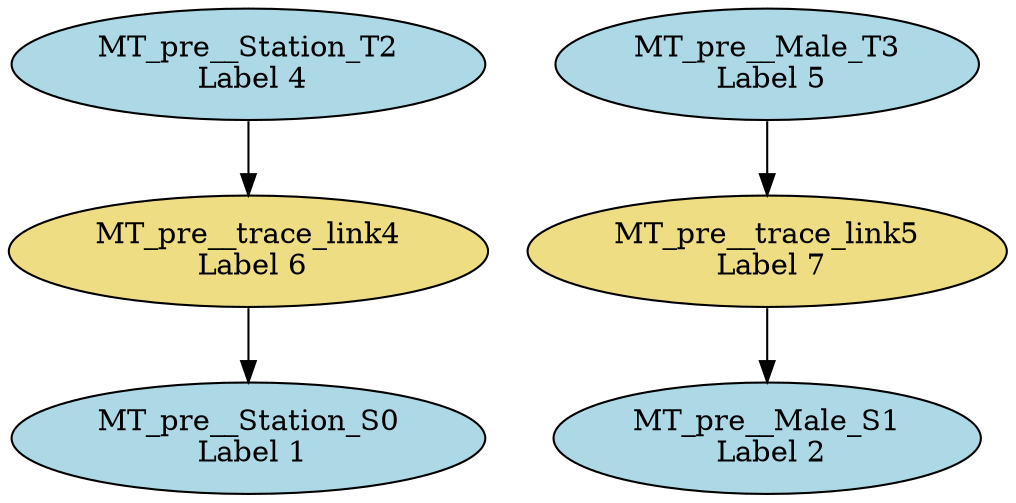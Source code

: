 digraph traceChecker_HSM2SM_trace_checkLHS {
"MT_pre__Station_S0\n Label 1" [style=filled, fillcolor=lightblue];
"MT_pre__Male_S1\n Label 2" [style=filled, fillcolor=lightblue];
"MT_pre__Station_T2\n Label 4" [style=filled, fillcolor=lightblue];
"MT_pre__Male_T3\n Label 5" [style=filled, fillcolor=lightblue];
"MT_pre__trace_link4\n Label 6" [style=filled, fillcolor=lightgoldenrod];
"MT_pre__trace_link5\n Label 7" [style=filled, fillcolor=lightgoldenrod];
"MT_pre__trace_link4\n Label 6" -> "MT_pre__Station_S0\n Label 1";
"MT_pre__Station_T2\n Label 4" -> "MT_pre__trace_link4\n Label 6";
"MT_pre__Male_T3\n Label 5" -> "MT_pre__trace_link5\n Label 7";
"MT_pre__trace_link5\n Label 7" -> "MT_pre__Male_S1\n Label 2";
}

